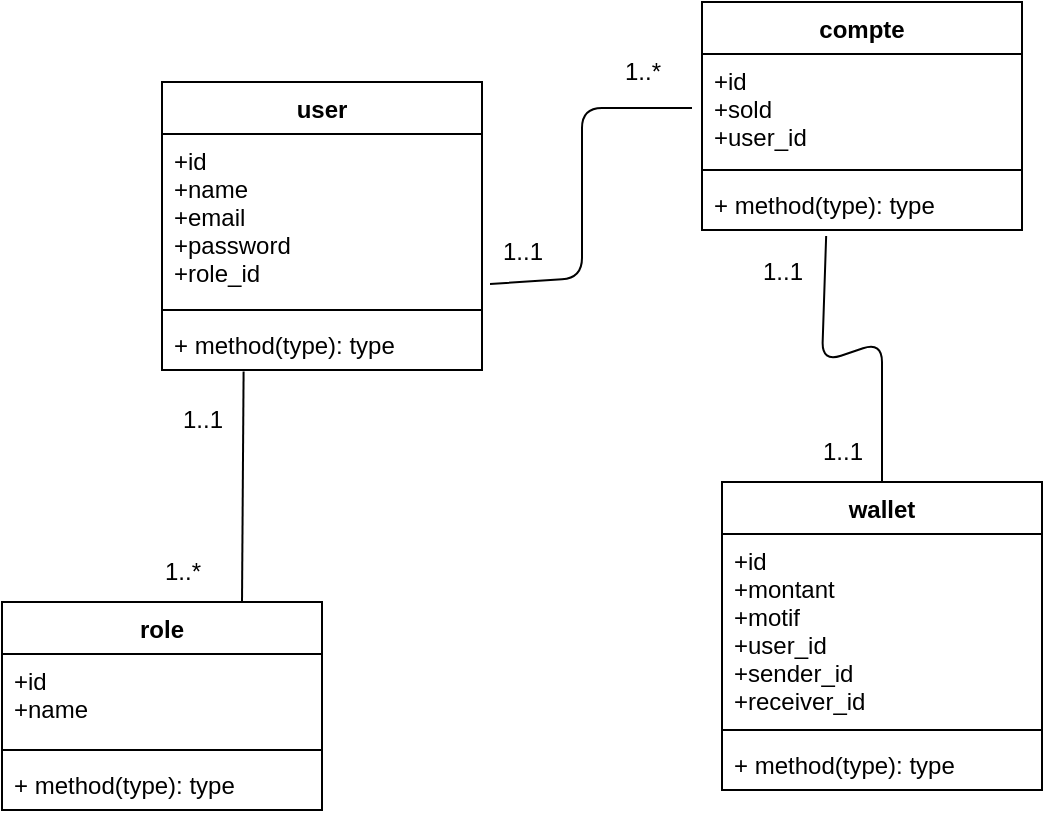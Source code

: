 <mxfile>
    <diagram id="yf3oLukgLVpJinDRJJDP" name="Page-1">
        <mxGraphModel dx="911" dy="561" grid="1" gridSize="10" guides="1" tooltips="1" connect="1" arrows="1" fold="1" page="0" pageScale="1" pageWidth="850" pageHeight="1100" math="0" shadow="0">
            <root>
                <mxCell id="0"/>
                <mxCell id="1" parent="0"/>
                <mxCell id="2" value="user" style="swimlane;fontStyle=1;align=center;verticalAlign=top;childLayout=stackLayout;horizontal=1;startSize=26;horizontalStack=0;resizeParent=1;resizeParentMax=0;resizeLast=0;collapsible=1;marginBottom=0;" vertex="1" parent="1">
                    <mxGeometry x="310" y="230" width="160" height="144" as="geometry"/>
                </mxCell>
                <mxCell id="3" value="+id&#xa;+name&#xa;+email&#xa;+password&#xa;+role_id" style="text;strokeColor=none;fillColor=none;align=left;verticalAlign=top;spacingLeft=4;spacingRight=4;overflow=hidden;rotatable=0;points=[[0,0.5],[1,0.5]];portConstraint=eastwest;" vertex="1" parent="2">
                    <mxGeometry y="26" width="160" height="84" as="geometry"/>
                </mxCell>
                <mxCell id="4" value="" style="line;strokeWidth=1;fillColor=none;align=left;verticalAlign=middle;spacingTop=-1;spacingLeft=3;spacingRight=3;rotatable=0;labelPosition=right;points=[];portConstraint=eastwest;strokeColor=inherit;" vertex="1" parent="2">
                    <mxGeometry y="110" width="160" height="8" as="geometry"/>
                </mxCell>
                <mxCell id="5" value="+ method(type): type" style="text;strokeColor=none;fillColor=none;align=left;verticalAlign=top;spacingLeft=4;spacingRight=4;overflow=hidden;rotatable=0;points=[[0,0.5],[1,0.5]];portConstraint=eastwest;" vertex="1" parent="2">
                    <mxGeometry y="118" width="160" height="26" as="geometry"/>
                </mxCell>
                <mxCell id="6" value="wallet" style="swimlane;fontStyle=1;align=center;verticalAlign=top;childLayout=stackLayout;horizontal=1;startSize=26;horizontalStack=0;resizeParent=1;resizeParentMax=0;resizeLast=0;collapsible=1;marginBottom=0;" vertex="1" parent="1">
                    <mxGeometry x="590" y="430" width="160" height="154" as="geometry"/>
                </mxCell>
                <mxCell id="7" value="+id&#xa;+montant&#xa;+motif&#xa;+user_id&#xa;+sender_id&#xa;+receiver_id" style="text;strokeColor=none;fillColor=none;align=left;verticalAlign=top;spacingLeft=4;spacingRight=4;overflow=hidden;rotatable=0;points=[[0,0.5],[1,0.5]];portConstraint=eastwest;" vertex="1" parent="6">
                    <mxGeometry y="26" width="160" height="94" as="geometry"/>
                </mxCell>
                <mxCell id="8" value="" style="line;strokeWidth=1;fillColor=none;align=left;verticalAlign=middle;spacingTop=-1;spacingLeft=3;spacingRight=3;rotatable=0;labelPosition=right;points=[];portConstraint=eastwest;strokeColor=inherit;" vertex="1" parent="6">
                    <mxGeometry y="120" width="160" height="8" as="geometry"/>
                </mxCell>
                <mxCell id="9" value="+ method(type): type" style="text;strokeColor=none;fillColor=none;align=left;verticalAlign=top;spacingLeft=4;spacingRight=4;overflow=hidden;rotatable=0;points=[[0,0.5],[1,0.5]];portConstraint=eastwest;" vertex="1" parent="6">
                    <mxGeometry y="128" width="160" height="26" as="geometry"/>
                </mxCell>
                <mxCell id="10" value="role" style="swimlane;fontStyle=1;align=center;verticalAlign=top;childLayout=stackLayout;horizontal=1;startSize=26;horizontalStack=0;resizeParent=1;resizeParentMax=0;resizeLast=0;collapsible=1;marginBottom=0;" vertex="1" parent="1">
                    <mxGeometry x="230" y="490" width="160" height="104" as="geometry"/>
                </mxCell>
                <mxCell id="11" value="+id&#xa;+name&#xa;" style="text;strokeColor=none;fillColor=none;align=left;verticalAlign=top;spacingLeft=4;spacingRight=4;overflow=hidden;rotatable=0;points=[[0,0.5],[1,0.5]];portConstraint=eastwest;" vertex="1" parent="10">
                    <mxGeometry y="26" width="160" height="44" as="geometry"/>
                </mxCell>
                <mxCell id="12" value="" style="line;strokeWidth=1;fillColor=none;align=left;verticalAlign=middle;spacingTop=-1;spacingLeft=3;spacingRight=3;rotatable=0;labelPosition=right;points=[];portConstraint=eastwest;strokeColor=inherit;" vertex="1" parent="10">
                    <mxGeometry y="70" width="160" height="8" as="geometry"/>
                </mxCell>
                <mxCell id="13" value="+ method(type): type" style="text;strokeColor=none;fillColor=none;align=left;verticalAlign=top;spacingLeft=4;spacingRight=4;overflow=hidden;rotatable=0;points=[[0,0.5],[1,0.5]];portConstraint=eastwest;" vertex="1" parent="10">
                    <mxGeometry y="78" width="160" height="26" as="geometry"/>
                </mxCell>
                <mxCell id="14" value="" style="endArrow=none;html=1;exitX=0.5;exitY=0;exitDx=0;exitDy=0;entryX=0.388;entryY=1.115;entryDx=0;entryDy=0;entryPerimeter=0;" edge="1" parent="1" source="6" target="23">
                    <mxGeometry width="50" height="50" relative="1" as="geometry">
                        <mxPoint x="520" y="420" as="sourcePoint"/>
                        <mxPoint x="600" y="310" as="targetPoint"/>
                        <Array as="points">
                            <mxPoint x="670" y="360"/>
                            <mxPoint x="640" y="370"/>
                        </Array>
                    </mxGeometry>
                </mxCell>
                <mxCell id="15" value="1..*" style="text;html=1;align=center;verticalAlign=middle;resizable=0;points=[];autosize=1;strokeColor=none;fillColor=none;" vertex="1" parent="1">
                    <mxGeometry x="300" y="460" width="40" height="30" as="geometry"/>
                </mxCell>
                <mxCell id="16" value="1..1" style="text;html=1;align=center;verticalAlign=middle;resizable=0;points=[];autosize=1;strokeColor=none;fillColor=none;" vertex="1" parent="1">
                    <mxGeometry x="310" y="384" width="40" height="30" as="geometry"/>
                </mxCell>
                <mxCell id="17" value="1..1" style="text;html=1;align=center;verticalAlign=middle;resizable=0;points=[];autosize=1;strokeColor=none;fillColor=none;" vertex="1" parent="1">
                    <mxGeometry x="600" y="310" width="40" height="30" as="geometry"/>
                </mxCell>
                <mxCell id="18" value="1..1" style="text;html=1;align=center;verticalAlign=middle;resizable=0;points=[];autosize=1;strokeColor=none;fillColor=none;" vertex="1" parent="1">
                    <mxGeometry x="630" y="400" width="40" height="30" as="geometry"/>
                </mxCell>
                <mxCell id="19" value="" style="endArrow=none;html=1;exitX=0.75;exitY=0;exitDx=0;exitDy=0;entryX=0.255;entryY=1.028;entryDx=0;entryDy=0;entryPerimeter=0;" edge="1" parent="1" source="10" target="5">
                    <mxGeometry width="50" height="50" relative="1" as="geometry">
                        <mxPoint x="520" y="420" as="sourcePoint"/>
                        <mxPoint x="320" y="360" as="targetPoint"/>
                    </mxGeometry>
                </mxCell>
                <mxCell id="20" value="compte" style="swimlane;fontStyle=1;align=center;verticalAlign=top;childLayout=stackLayout;horizontal=1;startSize=26;horizontalStack=0;resizeParent=1;resizeParentMax=0;resizeLast=0;collapsible=1;marginBottom=0;" vertex="1" parent="1">
                    <mxGeometry x="580" y="190" width="160" height="114" as="geometry"/>
                </mxCell>
                <mxCell id="21" value="+id&#xa;+sold&#xa;+user_id" style="text;strokeColor=none;fillColor=none;align=left;verticalAlign=top;spacingLeft=4;spacingRight=4;overflow=hidden;rotatable=0;points=[[0,0.5],[1,0.5]];portConstraint=eastwest;" vertex="1" parent="20">
                    <mxGeometry y="26" width="160" height="54" as="geometry"/>
                </mxCell>
                <mxCell id="22" value="" style="line;strokeWidth=1;fillColor=none;align=left;verticalAlign=middle;spacingTop=-1;spacingLeft=3;spacingRight=3;rotatable=0;labelPosition=right;points=[];portConstraint=eastwest;strokeColor=inherit;" vertex="1" parent="20">
                    <mxGeometry y="80" width="160" height="8" as="geometry"/>
                </mxCell>
                <mxCell id="23" value="+ method(type): type" style="text;strokeColor=none;fillColor=none;align=left;verticalAlign=top;spacingLeft=4;spacingRight=4;overflow=hidden;rotatable=0;points=[[0,0.5],[1,0.5]];portConstraint=eastwest;" vertex="1" parent="20">
                    <mxGeometry y="88" width="160" height="26" as="geometry"/>
                </mxCell>
                <mxCell id="24" value="" style="endArrow=none;html=1;entryX=1.125;entryY=1.1;entryDx=0;entryDy=0;exitX=0.1;exitY=1.033;exitDx=0;exitDy=0;exitPerimeter=0;entryPerimeter=0;" edge="1" parent="1" source="25" target="26">
                    <mxGeometry width="50" height="50" relative="1" as="geometry">
                        <mxPoint x="400" y="370" as="sourcePoint"/>
                        <mxPoint x="450" y="320" as="targetPoint"/>
                        <Array as="points">
                            <mxPoint x="520" y="328"/>
                            <mxPoint x="520" y="243"/>
                        </Array>
                    </mxGeometry>
                </mxCell>
                <mxCell id="25" value="1..1" style="text;html=1;align=center;verticalAlign=middle;resizable=0;points=[];autosize=1;strokeColor=none;fillColor=none;" vertex="1" parent="1">
                    <mxGeometry x="470" y="300" width="40" height="30" as="geometry"/>
                </mxCell>
                <mxCell id="26" value="1..*" style="text;html=1;align=center;verticalAlign=middle;resizable=0;points=[];autosize=1;strokeColor=none;fillColor=none;" vertex="1" parent="1">
                    <mxGeometry x="530" y="210" width="40" height="30" as="geometry"/>
                </mxCell>
            </root>
        </mxGraphModel>
    </diagram>
</mxfile>